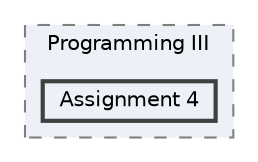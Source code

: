 digraph "C:/Users/david/VS Code Workspace/Programming III/Assignment 4"
{
 // LATEX_PDF_SIZE
  bgcolor="transparent";
  edge [fontname=Helvetica,fontsize=10,labelfontname=Helvetica,labelfontsize=10];
  node [fontname=Helvetica,fontsize=10,shape=box,height=0.2,width=0.4];
  compound=true
  subgraph clusterdir_60bd7db2e5552905f0dab9a0ac440861 {
    graph [ bgcolor="#edf0f7", pencolor="grey50", label="Programming III", fontname=Helvetica,fontsize=10 style="filled,dashed", URL="dir_60bd7db2e5552905f0dab9a0ac440861.html",tooltip=""]
  dir_f1bb5d2fd86f55c44ce2147a1355903e [label="Assignment 4", fillcolor="#edf0f7", color="grey25", style="filled,bold", URL="dir_f1bb5d2fd86f55c44ce2147a1355903e.html",tooltip=""];
  }
}
